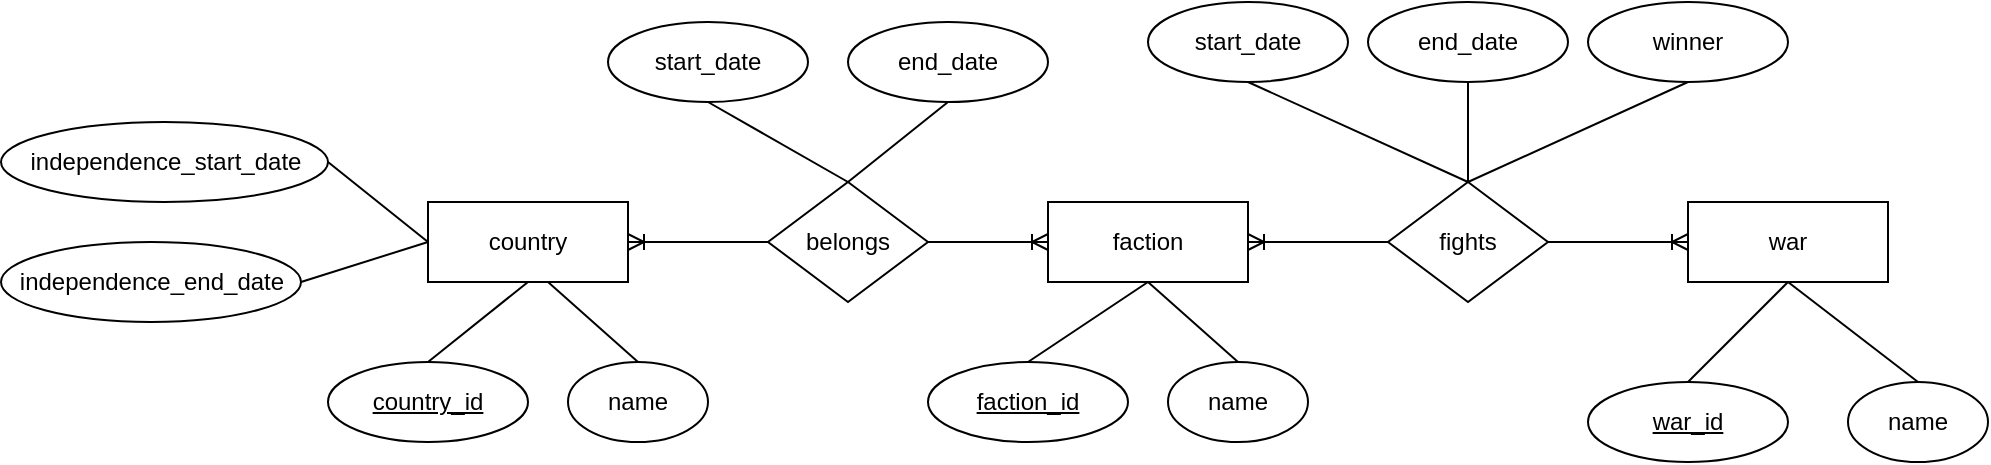 <mxfile version="12.5.1" type="device"><diagram id="tJXR_oOk-OozeIS68FZp" name="Page-1"><mxGraphModel dx="1695" dy="401" grid="1" gridSize="10" guides="1" tooltips="1" connect="1" arrows="1" fold="1" page="1" pageScale="1" pageWidth="827" pageHeight="1169" math="0" shadow="0"><root><mxCell id="0"/><mxCell id="1" parent="0"/><mxCell id="jCBwFcsBzjXTP4DNgV09-1" value="faction" style="whiteSpace=wrap;html=1;align=center;" vertex="1" parent="1"><mxGeometry x="100" y="130" width="100" height="40" as="geometry"/></mxCell><mxCell id="jCBwFcsBzjXTP4DNgV09-10" style="edgeStyle=none;rounded=0;orthogonalLoop=1;jettySize=auto;html=1;exitX=0.5;exitY=0;exitDx=0;exitDy=0;endArrow=none;endFill=0;" edge="1" parent="1" source="jCBwFcsBzjXTP4DNgV09-2"><mxGeometry relative="1" as="geometry"><mxPoint x="150" y="170" as="targetPoint"/></mxGeometry></mxCell><mxCell id="jCBwFcsBzjXTP4DNgV09-2" value="name" style="ellipse;whiteSpace=wrap;html=1;align=center;" vertex="1" parent="1"><mxGeometry x="160" y="210" width="70" height="40" as="geometry"/></mxCell><mxCell id="jCBwFcsBzjXTP4DNgV09-3" value="war" style="whiteSpace=wrap;html=1;align=center;" vertex="1" parent="1"><mxGeometry x="420" y="130" width="100" height="40" as="geometry"/></mxCell><mxCell id="jCBwFcsBzjXTP4DNgV09-9" style="edgeStyle=none;rounded=0;orthogonalLoop=1;jettySize=auto;html=1;exitX=0.5;exitY=0;exitDx=0;exitDy=0;entryX=0.5;entryY=1;entryDx=0;entryDy=0;endArrow=none;endFill=0;" edge="1" parent="1" source="jCBwFcsBzjXTP4DNgV09-4" target="jCBwFcsBzjXTP4DNgV09-1"><mxGeometry relative="1" as="geometry"/></mxCell><mxCell id="jCBwFcsBzjXTP4DNgV09-4" value="faction_id" style="ellipse;whiteSpace=wrap;html=1;align=center;fontStyle=4;" vertex="1" parent="1"><mxGeometry x="40" y="210" width="100" height="40" as="geometry"/></mxCell><mxCell id="jCBwFcsBzjXTP4DNgV09-8" style="edgeStyle=none;rounded=0;orthogonalLoop=1;jettySize=auto;html=1;exitX=0.5;exitY=0;exitDx=0;exitDy=0;entryX=0.5;entryY=1;entryDx=0;entryDy=0;endArrow=none;endFill=0;" edge="1" parent="1" source="jCBwFcsBzjXTP4DNgV09-5" target="jCBwFcsBzjXTP4DNgV09-3"><mxGeometry relative="1" as="geometry"/></mxCell><mxCell id="jCBwFcsBzjXTP4DNgV09-5" value="name" style="ellipse;whiteSpace=wrap;html=1;align=center;" vertex="1" parent="1"><mxGeometry x="500" y="220" width="70" height="40" as="geometry"/></mxCell><mxCell id="jCBwFcsBzjXTP4DNgV09-7" style="rounded=0;orthogonalLoop=1;jettySize=auto;html=1;exitX=0.5;exitY=0;exitDx=0;exitDy=0;entryX=0.5;entryY=1;entryDx=0;entryDy=0;endArrow=none;endFill=0;" edge="1" parent="1" source="jCBwFcsBzjXTP4DNgV09-6" target="jCBwFcsBzjXTP4DNgV09-3"><mxGeometry relative="1" as="geometry"/></mxCell><mxCell id="jCBwFcsBzjXTP4DNgV09-6" value="war_id" style="ellipse;whiteSpace=wrap;html=1;align=center;fontStyle=4;" vertex="1" parent="1"><mxGeometry x="370" y="220" width="100" height="40" as="geometry"/></mxCell><mxCell id="jCBwFcsBzjXTP4DNgV09-12" style="edgeStyle=none;rounded=0;orthogonalLoop=1;jettySize=auto;html=1;exitX=1;exitY=0.5;exitDx=0;exitDy=0;entryX=0;entryY=0.5;entryDx=0;entryDy=0;endArrow=ERoneToMany;endFill=0;" edge="1" parent="1" source="jCBwFcsBzjXTP4DNgV09-11" target="jCBwFcsBzjXTP4DNgV09-3"><mxGeometry relative="1" as="geometry"/></mxCell><mxCell id="jCBwFcsBzjXTP4DNgV09-13" style="edgeStyle=none;rounded=0;orthogonalLoop=1;jettySize=auto;html=1;exitX=0;exitY=0.5;exitDx=0;exitDy=0;endArrow=ERoneToMany;endFill=0;" edge="1" parent="1" source="jCBwFcsBzjXTP4DNgV09-11" target="jCBwFcsBzjXTP4DNgV09-1"><mxGeometry relative="1" as="geometry"/></mxCell><mxCell id="jCBwFcsBzjXTP4DNgV09-11" value="fights" style="shape=rhombus;perimeter=rhombusPerimeter;whiteSpace=wrap;html=1;align=center;" vertex="1" parent="1"><mxGeometry x="270" y="120" width="80" height="60" as="geometry"/></mxCell><mxCell id="jCBwFcsBzjXTP4DNgV09-16" style="edgeStyle=none;rounded=0;orthogonalLoop=1;jettySize=auto;html=1;exitX=0.5;exitY=1;exitDx=0;exitDy=0;entryX=0.5;entryY=0;entryDx=0;entryDy=0;endArrow=none;endFill=0;" edge="1" parent="1" source="jCBwFcsBzjXTP4DNgV09-14" target="jCBwFcsBzjXTP4DNgV09-11"><mxGeometry relative="1" as="geometry"/></mxCell><mxCell id="jCBwFcsBzjXTP4DNgV09-14" value="start_date" style="ellipse;whiteSpace=wrap;html=1;align=center;" vertex="1" parent="1"><mxGeometry x="150" y="30" width="100" height="40" as="geometry"/></mxCell><mxCell id="jCBwFcsBzjXTP4DNgV09-17" style="edgeStyle=none;rounded=0;orthogonalLoop=1;jettySize=auto;html=1;exitX=0.5;exitY=1;exitDx=0;exitDy=0;entryX=0.5;entryY=0;entryDx=0;entryDy=0;endArrow=none;endFill=0;" edge="1" parent="1" source="jCBwFcsBzjXTP4DNgV09-15" target="jCBwFcsBzjXTP4DNgV09-11"><mxGeometry relative="1" as="geometry"/></mxCell><mxCell id="jCBwFcsBzjXTP4DNgV09-15" value="end_date" style="ellipse;whiteSpace=wrap;html=1;align=center;" vertex="1" parent="1"><mxGeometry x="260" y="30" width="100" height="40" as="geometry"/></mxCell><mxCell id="jCBwFcsBzjXTP4DNgV09-19" style="edgeStyle=none;rounded=0;orthogonalLoop=1;jettySize=auto;html=1;exitX=0.5;exitY=1;exitDx=0;exitDy=0;endArrow=none;endFill=0;" edge="1" parent="1" source="jCBwFcsBzjXTP4DNgV09-18"><mxGeometry relative="1" as="geometry"><mxPoint x="310" y="120" as="targetPoint"/></mxGeometry></mxCell><mxCell id="jCBwFcsBzjXTP4DNgV09-18" value="winner" style="ellipse;whiteSpace=wrap;html=1;align=center;" vertex="1" parent="1"><mxGeometry x="370" y="30" width="100" height="40" as="geometry"/></mxCell><mxCell id="jCBwFcsBzjXTP4DNgV09-20" value="country" style="whiteSpace=wrap;html=1;align=center;" vertex="1" parent="1"><mxGeometry x="-210" y="130" width="100" height="40" as="geometry"/></mxCell><mxCell id="jCBwFcsBzjXTP4DNgV09-26" style="edgeStyle=none;rounded=0;orthogonalLoop=1;jettySize=auto;html=1;exitX=1;exitY=0.5;exitDx=0;exitDy=0;entryX=0;entryY=0.5;entryDx=0;entryDy=0;endArrow=ERoneToMany;endFill=0;" edge="1" parent="1" source="jCBwFcsBzjXTP4DNgV09-21" target="jCBwFcsBzjXTP4DNgV09-1"><mxGeometry relative="1" as="geometry"/></mxCell><mxCell id="jCBwFcsBzjXTP4DNgV09-27" style="edgeStyle=none;rounded=0;orthogonalLoop=1;jettySize=auto;html=1;exitX=0;exitY=0.5;exitDx=0;exitDy=0;entryX=1;entryY=0.5;entryDx=0;entryDy=0;endArrow=ERoneToMany;endFill=0;" edge="1" parent="1" source="jCBwFcsBzjXTP4DNgV09-21" target="jCBwFcsBzjXTP4DNgV09-20"><mxGeometry relative="1" as="geometry"/></mxCell><mxCell id="jCBwFcsBzjXTP4DNgV09-21" value="belongs" style="shape=rhombus;perimeter=rhombusPerimeter;whiteSpace=wrap;html=1;align=center;" vertex="1" parent="1"><mxGeometry x="-40" y="120" width="80" height="60" as="geometry"/></mxCell><mxCell id="jCBwFcsBzjXTP4DNgV09-25" style="edgeStyle=none;rounded=0;orthogonalLoop=1;jettySize=auto;html=1;exitX=0.5;exitY=0;exitDx=0;exitDy=0;endArrow=none;endFill=0;" edge="1" parent="1" source="jCBwFcsBzjXTP4DNgV09-22"><mxGeometry relative="1" as="geometry"><mxPoint x="-150" y="170" as="targetPoint"/></mxGeometry></mxCell><mxCell id="jCBwFcsBzjXTP4DNgV09-22" value="name" style="ellipse;whiteSpace=wrap;html=1;align=center;" vertex="1" parent="1"><mxGeometry x="-140" y="210" width="70" height="40" as="geometry"/></mxCell><mxCell id="jCBwFcsBzjXTP4DNgV09-24" style="edgeStyle=none;rounded=0;orthogonalLoop=1;jettySize=auto;html=1;exitX=0.5;exitY=0;exitDx=0;exitDy=0;entryX=0.5;entryY=1;entryDx=0;entryDy=0;endArrow=none;endFill=0;" edge="1" parent="1" source="jCBwFcsBzjXTP4DNgV09-23" target="jCBwFcsBzjXTP4DNgV09-20"><mxGeometry relative="1" as="geometry"/></mxCell><mxCell id="jCBwFcsBzjXTP4DNgV09-23" value="country_id" style="ellipse;whiteSpace=wrap;html=1;align=center;fontStyle=4;" vertex="1" parent="1"><mxGeometry x="-260" y="210" width="100" height="40" as="geometry"/></mxCell><mxCell id="jCBwFcsBzjXTP4DNgV09-28" style="edgeStyle=none;rounded=0;orthogonalLoop=1;jettySize=auto;html=1;exitX=0.5;exitY=1;exitDx=0;exitDy=0;entryX=0.5;entryY=0;entryDx=0;entryDy=0;endArrow=none;endFill=0;" edge="1" parent="1" source="jCBwFcsBzjXTP4DNgV09-29"><mxGeometry relative="1" as="geometry"><mxPoint y="120" as="targetPoint"/></mxGeometry></mxCell><mxCell id="jCBwFcsBzjXTP4DNgV09-29" value="start_date" style="ellipse;whiteSpace=wrap;html=1;align=center;" vertex="1" parent="1"><mxGeometry x="-120" y="40" width="100" height="40" as="geometry"/></mxCell><mxCell id="jCBwFcsBzjXTP4DNgV09-30" style="edgeStyle=none;rounded=0;orthogonalLoop=1;jettySize=auto;html=1;exitX=0.5;exitY=1;exitDx=0;exitDy=0;entryX=0.5;entryY=0;entryDx=0;entryDy=0;endArrow=none;endFill=0;" edge="1" parent="1" source="jCBwFcsBzjXTP4DNgV09-31"><mxGeometry relative="1" as="geometry"><mxPoint y="120" as="targetPoint"/></mxGeometry></mxCell><mxCell id="jCBwFcsBzjXTP4DNgV09-31" value="end_date" style="ellipse;whiteSpace=wrap;html=1;align=center;" vertex="1" parent="1"><mxGeometry y="40" width="100" height="40" as="geometry"/></mxCell><mxCell id="jCBwFcsBzjXTP4DNgV09-36" style="edgeStyle=none;rounded=0;orthogonalLoop=1;jettySize=auto;html=1;exitX=1;exitY=0.5;exitDx=0;exitDy=0;entryX=0;entryY=0.5;entryDx=0;entryDy=0;endArrow=none;endFill=0;" edge="1" parent="1" source="jCBwFcsBzjXTP4DNgV09-34" target="jCBwFcsBzjXTP4DNgV09-20"><mxGeometry relative="1" as="geometry"/></mxCell><mxCell id="jCBwFcsBzjXTP4DNgV09-34" value="independence_start_date" style="ellipse;whiteSpace=wrap;html=1;align=center;" vertex="1" parent="1"><mxGeometry x="-423.5" y="90" width="163.5" height="40" as="geometry"/></mxCell><mxCell id="jCBwFcsBzjXTP4DNgV09-37" style="edgeStyle=none;rounded=0;orthogonalLoop=1;jettySize=auto;html=1;exitX=1;exitY=0.5;exitDx=0;exitDy=0;entryX=0;entryY=0.5;entryDx=0;entryDy=0;endArrow=none;endFill=0;" edge="1" parent="1" source="jCBwFcsBzjXTP4DNgV09-35" target="jCBwFcsBzjXTP4DNgV09-20"><mxGeometry relative="1" as="geometry"/></mxCell><mxCell id="jCBwFcsBzjXTP4DNgV09-35" value="independence_end_date" style="ellipse;whiteSpace=wrap;html=1;align=center;" vertex="1" parent="1"><mxGeometry x="-423.5" y="150" width="150" height="40" as="geometry"/></mxCell></root></mxGraphModel></diagram></mxfile>